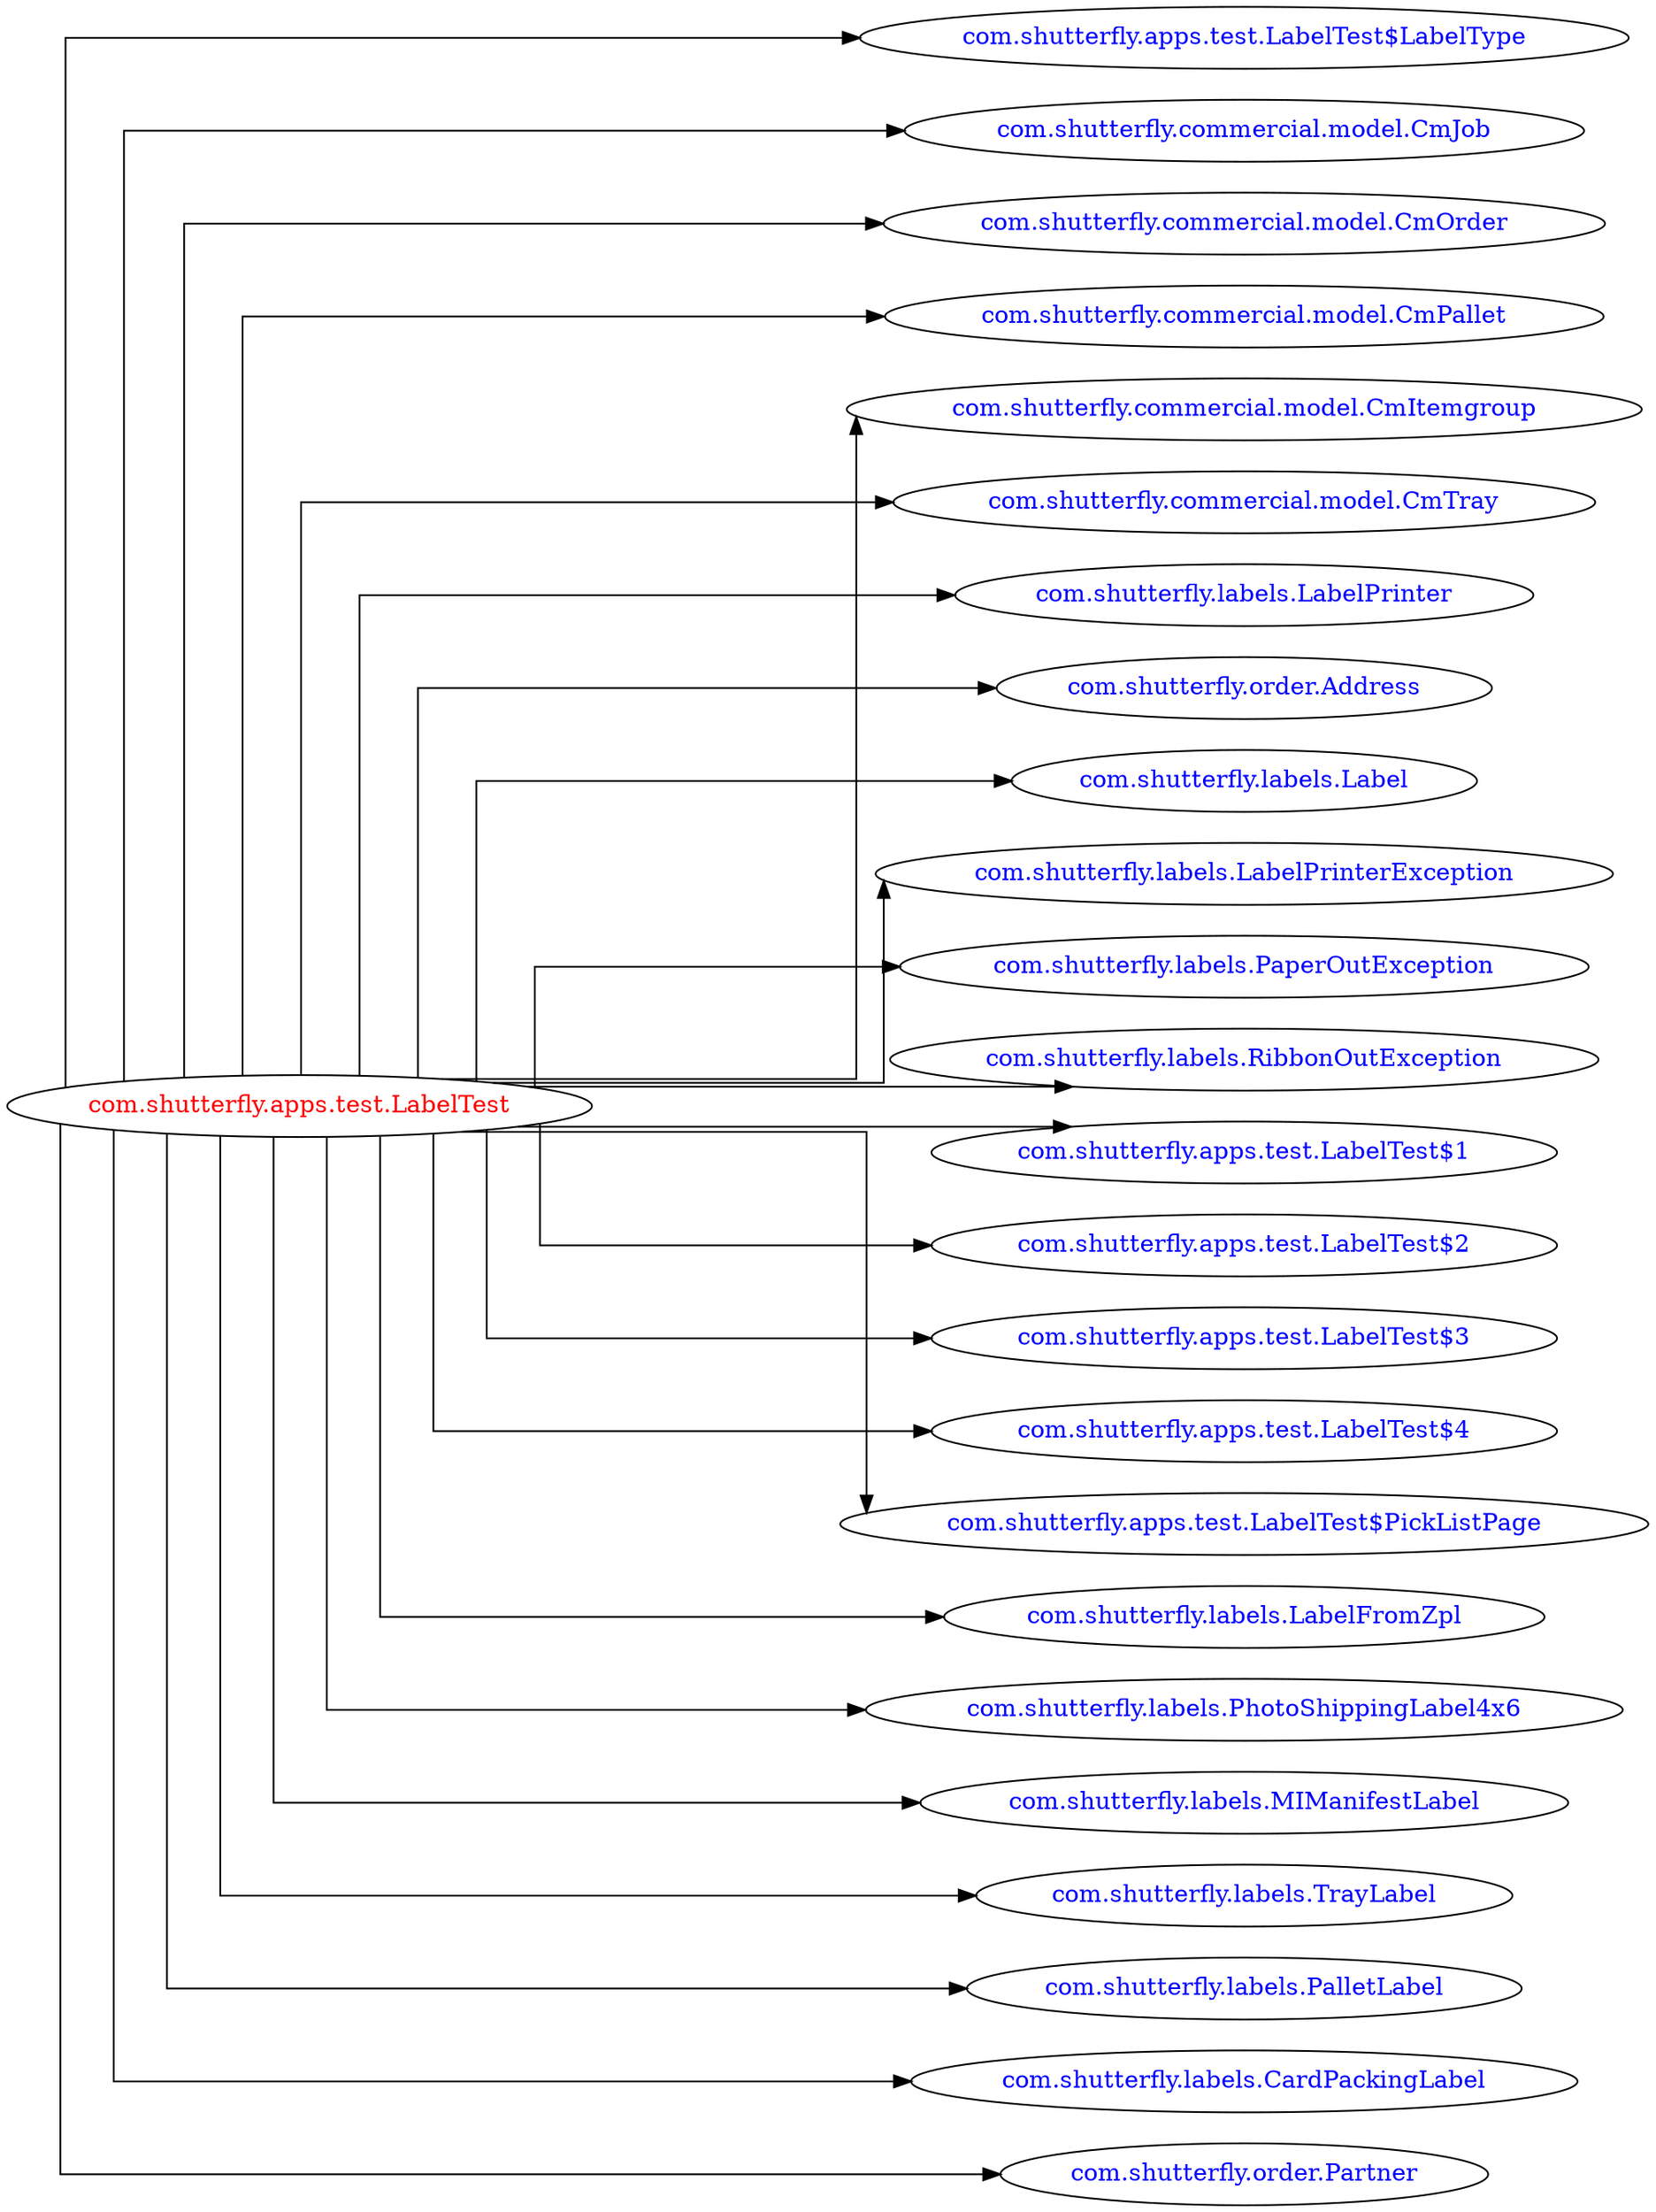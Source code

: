 digraph dependencyGraph {
 concentrate=true;
 ranksep="2.0";
 rankdir="LR"; 
 splines="ortho";
"com.shutterfly.apps.test.LabelTest" [fontcolor="red"];
"com.shutterfly.apps.test.LabelTest$LabelType" [ fontcolor="blue" ];
"com.shutterfly.apps.test.LabelTest"->"com.shutterfly.apps.test.LabelTest$LabelType";
"com.shutterfly.commercial.model.CmJob" [ fontcolor="blue" ];
"com.shutterfly.apps.test.LabelTest"->"com.shutterfly.commercial.model.CmJob";
"com.shutterfly.commercial.model.CmOrder" [ fontcolor="blue" ];
"com.shutterfly.apps.test.LabelTest"->"com.shutterfly.commercial.model.CmOrder";
"com.shutterfly.commercial.model.CmPallet" [ fontcolor="blue" ];
"com.shutterfly.apps.test.LabelTest"->"com.shutterfly.commercial.model.CmPallet";
"com.shutterfly.commercial.model.CmItemgroup" [ fontcolor="blue" ];
"com.shutterfly.apps.test.LabelTest"->"com.shutterfly.commercial.model.CmItemgroup";
"com.shutterfly.commercial.model.CmTray" [ fontcolor="blue" ];
"com.shutterfly.apps.test.LabelTest"->"com.shutterfly.commercial.model.CmTray";
"com.shutterfly.labels.LabelPrinter" [ fontcolor="blue" ];
"com.shutterfly.apps.test.LabelTest"->"com.shutterfly.labels.LabelPrinter";
"com.shutterfly.order.Address" [ fontcolor="blue" ];
"com.shutterfly.apps.test.LabelTest"->"com.shutterfly.order.Address";
"com.shutterfly.labels.Label" [ fontcolor="blue" ];
"com.shutterfly.apps.test.LabelTest"->"com.shutterfly.labels.Label";
"com.shutterfly.labels.LabelPrinterException" [ fontcolor="blue" ];
"com.shutterfly.apps.test.LabelTest"->"com.shutterfly.labels.LabelPrinterException";
"com.shutterfly.labels.PaperOutException" [ fontcolor="blue" ];
"com.shutterfly.apps.test.LabelTest"->"com.shutterfly.labels.PaperOutException";
"com.shutterfly.labels.RibbonOutException" [ fontcolor="blue" ];
"com.shutterfly.apps.test.LabelTest"->"com.shutterfly.labels.RibbonOutException";
"com.shutterfly.apps.test.LabelTest$1" [ fontcolor="blue" ];
"com.shutterfly.apps.test.LabelTest"->"com.shutterfly.apps.test.LabelTest$1";
"com.shutterfly.apps.test.LabelTest$2" [ fontcolor="blue" ];
"com.shutterfly.apps.test.LabelTest"->"com.shutterfly.apps.test.LabelTest$2";
"com.shutterfly.apps.test.LabelTest$3" [ fontcolor="blue" ];
"com.shutterfly.apps.test.LabelTest"->"com.shutterfly.apps.test.LabelTest$3";
"com.shutterfly.apps.test.LabelTest$4" [ fontcolor="blue" ];
"com.shutterfly.apps.test.LabelTest"->"com.shutterfly.apps.test.LabelTest$4";
"com.shutterfly.apps.test.LabelTest$PickListPage" [ fontcolor="blue" ];
"com.shutterfly.apps.test.LabelTest"->"com.shutterfly.apps.test.LabelTest$PickListPage";
"com.shutterfly.labels.LabelFromZpl" [ fontcolor="blue" ];
"com.shutterfly.apps.test.LabelTest"->"com.shutterfly.labels.LabelFromZpl";
"com.shutterfly.labels.PhotoShippingLabel4x6" [ fontcolor="blue" ];
"com.shutterfly.apps.test.LabelTest"->"com.shutterfly.labels.PhotoShippingLabel4x6";
"com.shutterfly.labels.MIManifestLabel" [ fontcolor="blue" ];
"com.shutterfly.apps.test.LabelTest"->"com.shutterfly.labels.MIManifestLabel";
"com.shutterfly.labels.TrayLabel" [ fontcolor="blue" ];
"com.shutterfly.apps.test.LabelTest"->"com.shutterfly.labels.TrayLabel";
"com.shutterfly.labels.PalletLabel" [ fontcolor="blue" ];
"com.shutterfly.apps.test.LabelTest"->"com.shutterfly.labels.PalletLabel";
"com.shutterfly.labels.CardPackingLabel" [ fontcolor="blue" ];
"com.shutterfly.apps.test.LabelTest"->"com.shutterfly.labels.CardPackingLabel";
"com.shutterfly.order.Partner" [ fontcolor="blue" ];
"com.shutterfly.apps.test.LabelTest"->"com.shutterfly.order.Partner";
}